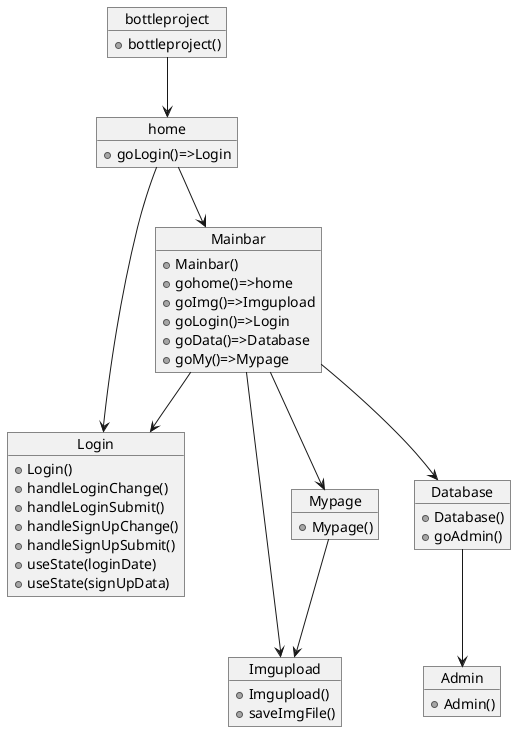 @startuml
skinparam monochrome true

object bottleproject {
+ bottleproject()
}

object Mainbar {
+ Mainbar()
+ gohome()=>home
+ goImg()=>Imgupload
+ goLogin()=>Login
+ goData()=>Database
+ goMy()=>Mypage


}

object Login {
+ Login()
+ handleLoginChange()
+ handleLoginSubmit()
+ handleSignUpChange()
+ handleSignUpSubmit()
+ useState(loginDate)
+ useState(signUpData)


}

object home {
+ goLogin()=>Login
}

object Imgupload {
+ Imgupload()
+ saveImgFile()

}

object Database {
+ Database()
+ goAdmin()

}
object Admin {
+ Admin()
}
object Mypage {
+ Mypage()
}




bottleproject --> home
home --> Mainbar
home --> Login
Mainbar --> Imgupload
Mainbar --> Database
Mainbar --> Login
Database --> Admin
Mainbar --> Mypage
Mypage --> Imgupload

@enduml
